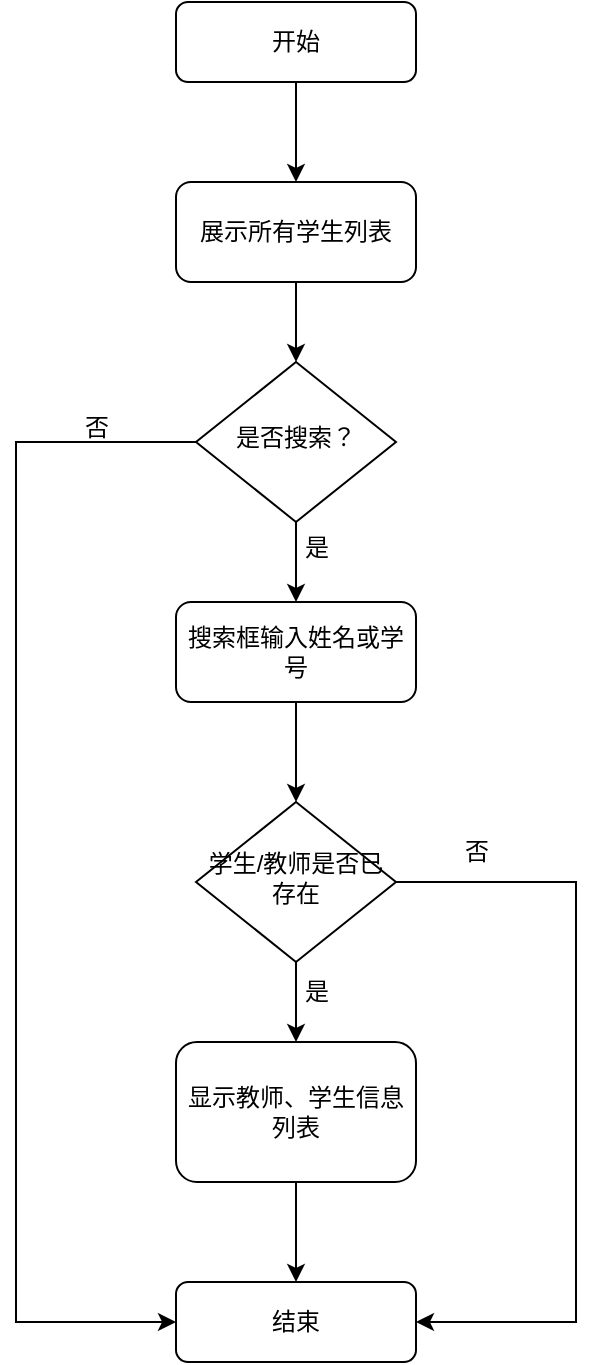 <mxfile version="22.0.4" type="github">
  <diagram name="第 1 页" id="OJvipSVy-bRWvPoi7CQn">
    <mxGraphModel dx="1562" dy="913" grid="1" gridSize="10" guides="1" tooltips="1" connect="1" arrows="1" fold="1" page="1" pageScale="1" pageWidth="827" pageHeight="1169" math="0" shadow="0">
      <root>
        <mxCell id="0" />
        <mxCell id="1" parent="0" />
        <mxCell id="uXL6dBVkwGDoLjeZM05x-1" value="" style="edgeStyle=orthogonalEdgeStyle;rounded=0;orthogonalLoop=1;jettySize=auto;html=1;" parent="1" source="uXL6dBVkwGDoLjeZM05x-2" edge="1">
          <mxGeometry relative="1" as="geometry">
            <mxPoint x="220" y="170" as="targetPoint" />
          </mxGeometry>
        </mxCell>
        <mxCell id="uXL6dBVkwGDoLjeZM05x-2" value="开始" style="rounded=1;whiteSpace=wrap;html=1;fontSize=12;glass=0;strokeWidth=1;shadow=0;" parent="1" vertex="1">
          <mxGeometry x="160" y="80" width="120" height="40" as="geometry" />
        </mxCell>
        <mxCell id="uXL6dBVkwGDoLjeZM05x-8" value="" style="edgeStyle=orthogonalEdgeStyle;rounded=0;orthogonalLoop=1;jettySize=auto;html=1;exitX=0.5;exitY=1;exitDx=0;exitDy=0;" parent="1" source="uXL6dBVkwGDoLjeZM05x-17" target="uXL6dBVkwGDoLjeZM05x-12" edge="1">
          <mxGeometry relative="1" as="geometry">
            <mxPoint x="220" y="370" as="sourcePoint" />
          </mxGeometry>
        </mxCell>
        <mxCell id="uXL6dBVkwGDoLjeZM05x-9" value="结束" style="rounded=1;whiteSpace=wrap;html=1;fontSize=12;glass=0;strokeWidth=1;shadow=0;" parent="1" vertex="1">
          <mxGeometry x="160" y="720" width="120" height="40" as="geometry" />
        </mxCell>
        <mxCell id="uXL6dBVkwGDoLjeZM05x-10" style="edgeStyle=orthogonalEdgeStyle;rounded=0;orthogonalLoop=1;jettySize=auto;html=1;exitX=1;exitY=0.5;exitDx=0;exitDy=0;entryX=1;entryY=0.5;entryDx=0;entryDy=0;" parent="1" source="uXL6dBVkwGDoLjeZM05x-12" target="uXL6dBVkwGDoLjeZM05x-9" edge="1">
          <mxGeometry relative="1" as="geometry">
            <Array as="points">
              <mxPoint x="360" y="520" />
              <mxPoint x="360" y="740" />
            </Array>
            <mxPoint x="300" y="720" as="targetPoint" />
          </mxGeometry>
        </mxCell>
        <mxCell id="uXL6dBVkwGDoLjeZM05x-11" value="" style="edgeStyle=orthogonalEdgeStyle;rounded=0;orthogonalLoop=1;jettySize=auto;html=1;" parent="1" source="uXL6dBVkwGDoLjeZM05x-12" target="uXL6dBVkwGDoLjeZM05x-14" edge="1">
          <mxGeometry relative="1" as="geometry" />
        </mxCell>
        <mxCell id="uXL6dBVkwGDoLjeZM05x-12" value="学生/教师是否已存在" style="rhombus;whiteSpace=wrap;html=1;shadow=0;fontFamily=Helvetica;fontSize=12;align=center;strokeWidth=1;spacing=6;spacingTop=-4;" parent="1" vertex="1">
          <mxGeometry x="170" y="480" width="100" height="80" as="geometry" />
        </mxCell>
        <mxCell id="uXL6dBVkwGDoLjeZM05x-13" value="" style="edgeStyle=orthogonalEdgeStyle;rounded=0;orthogonalLoop=1;jettySize=auto;html=1;" parent="1" source="uXL6dBVkwGDoLjeZM05x-14" target="uXL6dBVkwGDoLjeZM05x-9" edge="1">
          <mxGeometry relative="1" as="geometry" />
        </mxCell>
        <mxCell id="uXL6dBVkwGDoLjeZM05x-14" value="显示教师、学生信息列表" style="rounded=1;whiteSpace=wrap;html=1;fontSize=12;glass=0;strokeWidth=1;shadow=0;" parent="1" vertex="1">
          <mxGeometry x="160" y="600" width="120" height="70" as="geometry" />
        </mxCell>
        <mxCell id="68fBTdtnLNHx_sZh2hWB-7" value="" style="edgeStyle=orthogonalEdgeStyle;rounded=0;orthogonalLoop=1;jettySize=auto;html=1;entryX=0.5;entryY=0;entryDx=0;entryDy=0;" parent="1" source="uXL6dBVkwGDoLjeZM05x-16" target="68fBTdtnLNHx_sZh2hWB-1" edge="1">
          <mxGeometry relative="1" as="geometry">
            <Array as="points">
              <mxPoint x="220" y="260" />
              <mxPoint x="220" y="260" />
            </Array>
          </mxGeometry>
        </mxCell>
        <mxCell id="uXL6dBVkwGDoLjeZM05x-16" value="展示所有学生列表" style="rounded=1;whiteSpace=wrap;html=1;fontSize=12;glass=0;strokeWidth=1;shadow=0;" parent="1" vertex="1">
          <mxGeometry x="160" y="170" width="120" height="50" as="geometry" />
        </mxCell>
        <mxCell id="uXL6dBVkwGDoLjeZM05x-17" value="搜索框输入姓名或学号" style="rounded=1;whiteSpace=wrap;html=1;fontSize=12;glass=0;strokeWidth=1;shadow=0;" parent="1" vertex="1">
          <mxGeometry x="160" y="380" width="120" height="50" as="geometry" />
        </mxCell>
        <mxCell id="uXL6dBVkwGDoLjeZM05x-18" value="是" style="text;html=1;align=center;verticalAlign=middle;resizable=0;points=[];autosize=1;strokeColor=none;fillColor=none;" parent="1" vertex="1">
          <mxGeometry x="210" y="560" width="40" height="30" as="geometry" />
        </mxCell>
        <mxCell id="uXL6dBVkwGDoLjeZM05x-24" value="否" style="text;html=1;align=center;verticalAlign=middle;resizable=0;points=[];autosize=1;strokeColor=none;fillColor=none;" parent="1" vertex="1">
          <mxGeometry x="290" y="490" width="40" height="30" as="geometry" />
        </mxCell>
        <mxCell id="68fBTdtnLNHx_sZh2hWB-2" value="" style="edgeStyle=orthogonalEdgeStyle;rounded=0;orthogonalLoop=1;jettySize=auto;html=1;" parent="1" source="68fBTdtnLNHx_sZh2hWB-1" target="uXL6dBVkwGDoLjeZM05x-17" edge="1">
          <mxGeometry relative="1" as="geometry" />
        </mxCell>
        <mxCell id="68fBTdtnLNHx_sZh2hWB-5" value="" style="edgeStyle=orthogonalEdgeStyle;rounded=0;orthogonalLoop=1;jettySize=auto;html=1;entryX=0;entryY=0.5;entryDx=0;entryDy=0;" parent="1" source="68fBTdtnLNHx_sZh2hWB-1" target="uXL6dBVkwGDoLjeZM05x-9" edge="1">
          <mxGeometry relative="1" as="geometry">
            <mxPoint x="110" y="300" as="targetPoint" />
            <Array as="points">
              <mxPoint x="80" y="300" />
              <mxPoint x="80" y="740" />
            </Array>
          </mxGeometry>
        </mxCell>
        <mxCell id="68fBTdtnLNHx_sZh2hWB-1" value="是否搜索？" style="rhombus;whiteSpace=wrap;html=1;shadow=0;fontFamily=Helvetica;fontSize=12;align=center;strokeWidth=1;spacing=6;spacingTop=-4;" parent="1" vertex="1">
          <mxGeometry x="170" y="260" width="100" height="80" as="geometry" />
        </mxCell>
        <mxCell id="68fBTdtnLNHx_sZh2hWB-3" value="是" style="text;html=1;align=center;verticalAlign=middle;resizable=0;points=[];autosize=1;strokeColor=none;fillColor=none;" parent="1" vertex="1">
          <mxGeometry x="210" y="338" width="40" height="30" as="geometry" />
        </mxCell>
        <mxCell id="68fBTdtnLNHx_sZh2hWB-8" value="否" style="text;html=1;align=center;verticalAlign=middle;resizable=0;points=[];autosize=1;strokeColor=none;fillColor=none;" parent="1" vertex="1">
          <mxGeometry x="100" y="278" width="40" height="30" as="geometry" />
        </mxCell>
      </root>
    </mxGraphModel>
  </diagram>
</mxfile>
